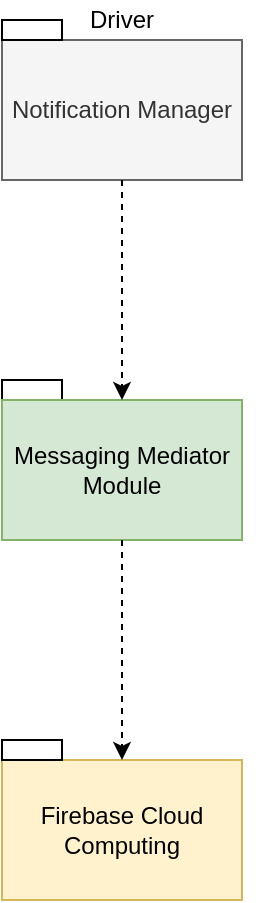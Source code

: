 <mxfile version="14.1.8" type="device"><diagram id="wvQSITklZJGRU-TLmRZH" name="Page-1"><mxGraphModel dx="1278" dy="500" grid="1" gridSize="10" guides="1" tooltips="1" connect="1" arrows="1" fold="1" page="1" pageScale="1" pageWidth="827" pageHeight="1169" math="0" shadow="0"><root><mxCell id="0"/><mxCell id="1" parent="0"/><mxCell id="05MQ5_6AQZ9b2N-eFhlH-1" value="" style="group" parent="1" vertex="1" connectable="0"><mxGeometry x="340" y="320" width="130" height="80" as="geometry"/></mxCell><mxCell id="05MQ5_6AQZ9b2N-eFhlH-3" value="" style="rounded=0;whiteSpace=wrap;html=1;" parent="05MQ5_6AQZ9b2N-eFhlH-1" vertex="1"><mxGeometry width="30" height="10" as="geometry"/></mxCell><mxCell id="05MQ5_6AQZ9b2N-eFhlH-2" value="Messaging Mediator Module" style="rounded=0;whiteSpace=wrap;html=1;fillColor=#d5e8d4;strokeColor=#82b366;" parent="05MQ5_6AQZ9b2N-eFhlH-1" vertex="1"><mxGeometry y="10" width="120" height="70" as="geometry"/></mxCell><mxCell id="05MQ5_6AQZ9b2N-eFhlH-36" value="" style="group;fillColor=none;" parent="1" vertex="1" connectable="0"><mxGeometry x="340" y="140" width="120" height="80" as="geometry"/></mxCell><mxCell id="05MQ5_6AQZ9b2N-eFhlH-37" value="Notification Manager" style="rounded=0;whiteSpace=wrap;html=1;fillColor=#f5f5f5;strokeColor=#666666;fontColor=#333333;" parent="05MQ5_6AQZ9b2N-eFhlH-36" vertex="1"><mxGeometry y="10" width="120" height="70" as="geometry"/></mxCell><mxCell id="05MQ5_6AQZ9b2N-eFhlH-38" value="" style="rounded=0;whiteSpace=wrap;html=1;" parent="05MQ5_6AQZ9b2N-eFhlH-36" vertex="1"><mxGeometry width="30" height="10" as="geometry"/></mxCell><mxCell id="05MQ5_6AQZ9b2N-eFhlH-39" value="Driver" style="text;html=1;strokeColor=none;fillColor=none;align=center;verticalAlign=middle;whiteSpace=wrap;rounded=0;" parent="1" vertex="1"><mxGeometry x="380" y="130" width="40" height="20" as="geometry"/></mxCell><mxCell id="05MQ5_6AQZ9b2N-eFhlH-40" value="" style="endArrow=classic;html=1;dashed=1;exitX=0.5;exitY=1;exitDx=0;exitDy=0;entryX=0.5;entryY=0;entryDx=0;entryDy=0;" parent="1" source="05MQ5_6AQZ9b2N-eFhlH-37" target="05MQ5_6AQZ9b2N-eFhlH-2" edge="1"><mxGeometry width="50" height="50" relative="1" as="geometry"><mxPoint x="330" y="310" as="sourcePoint"/><mxPoint x="380" y="260" as="targetPoint"/></mxGeometry></mxCell><mxCell id="05MQ5_6AQZ9b2N-eFhlH-41" value="" style="group;fillColor=none;" parent="1" vertex="1" connectable="0"><mxGeometry x="340" y="500" width="120" height="80" as="geometry"/></mxCell><mxCell id="05MQ5_6AQZ9b2N-eFhlH-42" value="Firebase Cloud Computing" style="rounded=0;whiteSpace=wrap;html=1;fillColor=#fff2cc;strokeColor=#d6b656;" parent="05MQ5_6AQZ9b2N-eFhlH-41" vertex="1"><mxGeometry y="10" width="120" height="70" as="geometry"/></mxCell><mxCell id="05MQ5_6AQZ9b2N-eFhlH-43" value="" style="rounded=0;whiteSpace=wrap;html=1;" parent="05MQ5_6AQZ9b2N-eFhlH-41" vertex="1"><mxGeometry width="30" height="10" as="geometry"/></mxCell><mxCell id="05MQ5_6AQZ9b2N-eFhlH-44" value="" style="endArrow=classic;html=1;dashed=1;exitX=0.5;exitY=1;exitDx=0;exitDy=0;entryX=0.5;entryY=0;entryDx=0;entryDy=0;" parent="1" source="05MQ5_6AQZ9b2N-eFhlH-2" target="05MQ5_6AQZ9b2N-eFhlH-42" edge="1"><mxGeometry width="50" height="50" relative="1" as="geometry"><mxPoint x="370" y="490" as="sourcePoint"/><mxPoint x="420" y="440" as="targetPoint"/></mxGeometry></mxCell></root></mxGraphModel></diagram></mxfile>